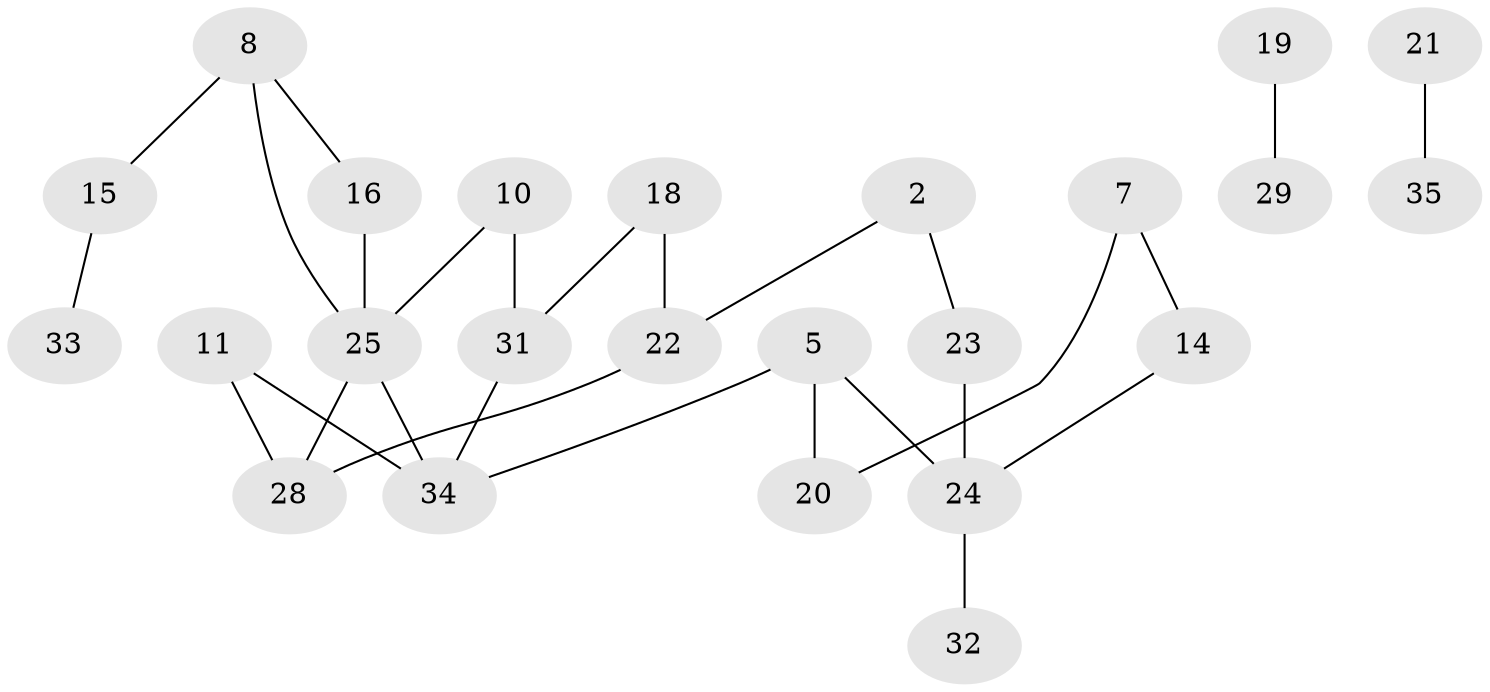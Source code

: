 // original degree distribution, {5: 0.04285714285714286, 1: 0.37142857142857144, 3: 0.21428571428571427, 0: 0.12857142857142856, 2: 0.17142857142857143, 4: 0.05714285714285714, 6: 0.014285714285714285}
// Generated by graph-tools (version 1.1) at 2025/35/03/04/25 23:35:50]
// undirected, 24 vertices, 27 edges
graph export_dot {
  node [color=gray90,style=filled];
  2;
  5;
  7;
  8;
  10;
  11;
  14;
  15;
  16;
  18;
  19;
  20;
  21;
  22;
  23;
  24;
  25;
  28;
  29;
  31;
  32;
  33;
  34;
  35;
  2 -- 22 [weight=1.0];
  2 -- 23 [weight=1.0];
  5 -- 20 [weight=1.0];
  5 -- 24 [weight=1.0];
  5 -- 34 [weight=1.0];
  7 -- 14 [weight=1.0];
  7 -- 20 [weight=1.0];
  8 -- 15 [weight=1.0];
  8 -- 16 [weight=1.0];
  8 -- 25 [weight=2.0];
  10 -- 25 [weight=1.0];
  10 -- 31 [weight=1.0];
  11 -- 28 [weight=1.0];
  11 -- 34 [weight=1.0];
  14 -- 24 [weight=1.0];
  15 -- 33 [weight=1.0];
  16 -- 25 [weight=1.0];
  18 -- 22 [weight=1.0];
  18 -- 31 [weight=1.0];
  19 -- 29 [weight=1.0];
  21 -- 35 [weight=1.0];
  22 -- 28 [weight=1.0];
  23 -- 24 [weight=3.0];
  24 -- 32 [weight=1.0];
  25 -- 28 [weight=1.0];
  25 -- 34 [weight=2.0];
  31 -- 34 [weight=1.0];
}
